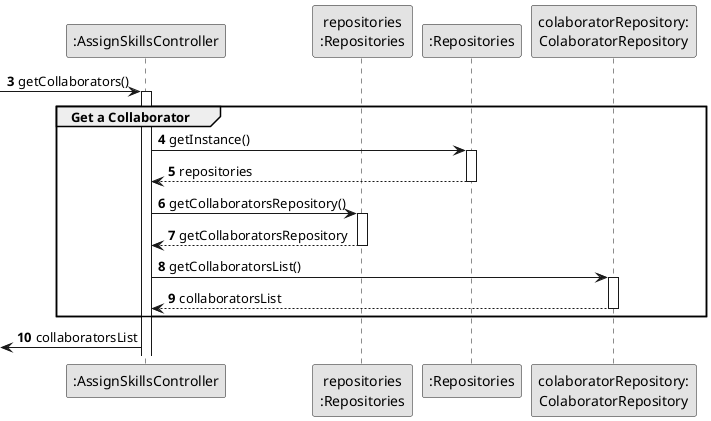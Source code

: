 @startuml
skinparam monochrome true
skinparam packageStyle rectangle
skinparam shadowing false


'hide footbox
participant ":AssignSkillsController" as CTRL
participant "repositories\n:Repositories" as PLAT
participant ":Repositories" as REP
participant "colaboratorRepository:\nColaboratorRepository" as CREP


autonumber 3
-> CTRL : getCollaborators()
    group Get a Collaborator
            activate CTRL

                CTRL -> REP : getInstance()
                activate REP

                    REP --> CTRL: repositories
                deactivate REP

                CTRL -> PLAT : getCollaboratorsRepository()
                activate PLAT

                    PLAT --> CTRL: getCollaboratorsRepository
                deactivate PLAT

                CTRL -> CREP : getCollaboratorsList()
                activate CREP

                    CREP --> CTRL : collaboratorsList
                deactivate CREP
        END
 <- CTRL : collaboratorsList
@enduml